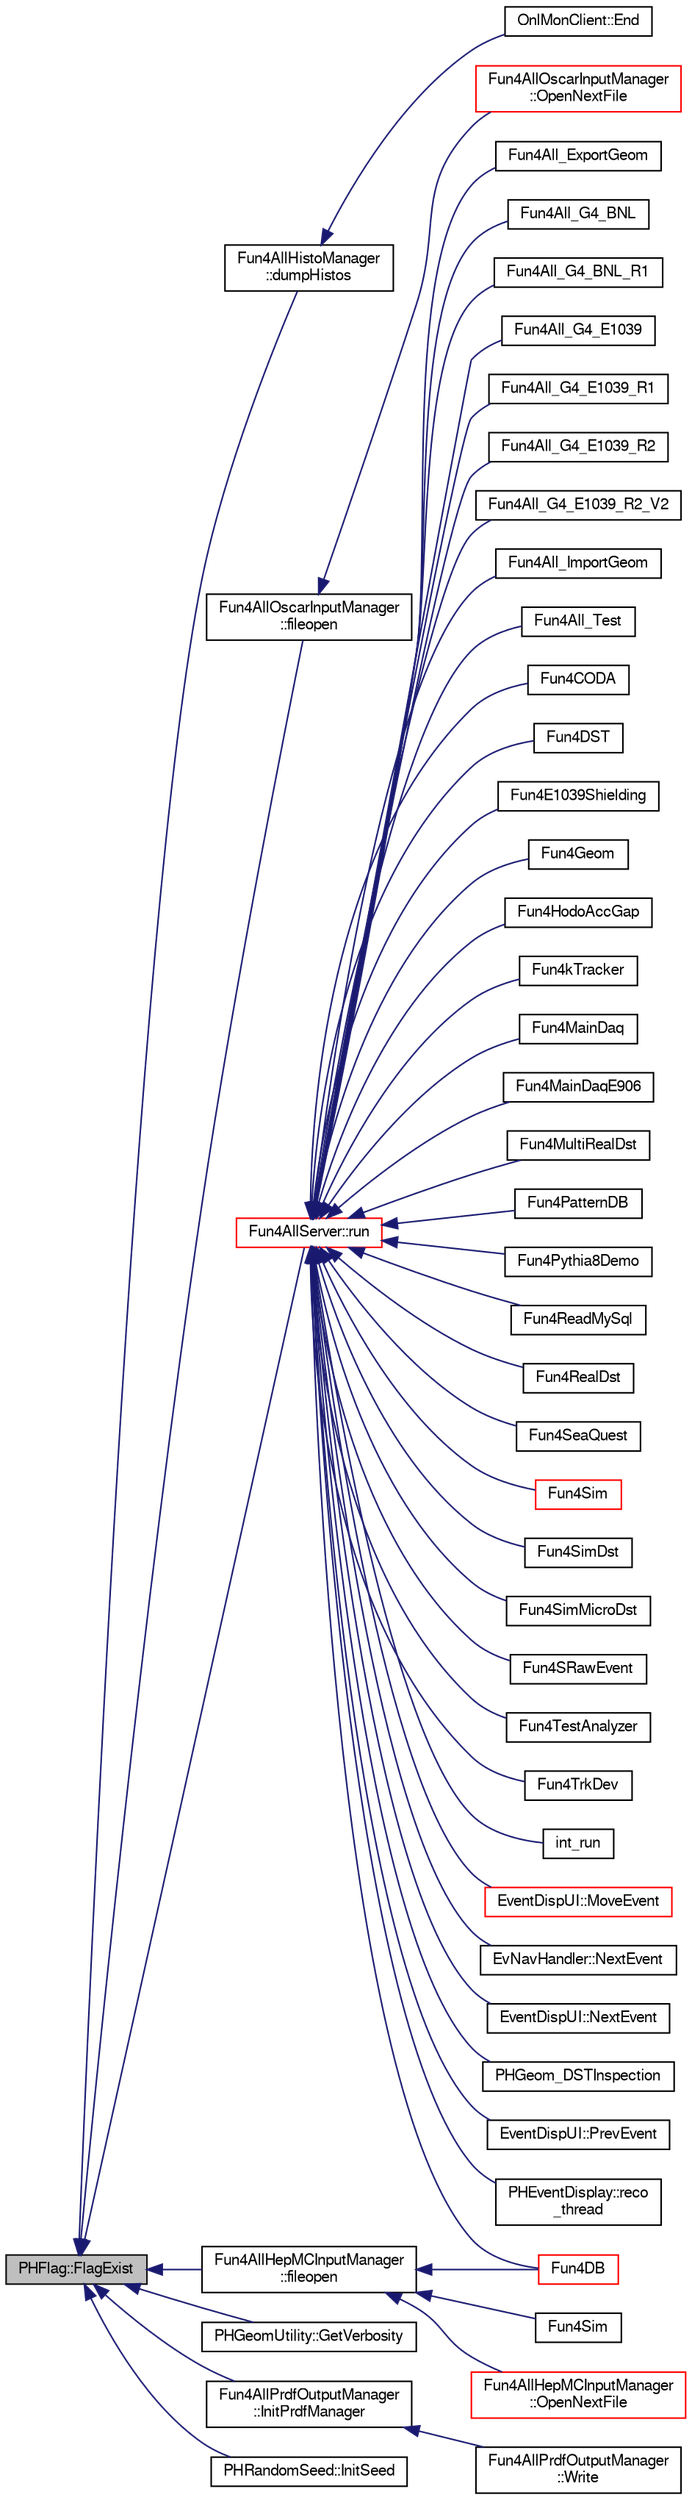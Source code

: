 digraph "PHFlag::FlagExist"
{
  bgcolor="transparent";
  edge [fontname="FreeSans",fontsize="10",labelfontname="FreeSans",labelfontsize="10"];
  node [fontname="FreeSans",fontsize="10",shape=record];
  rankdir="LR";
  Node1 [label="PHFlag::FlagExist",height=0.2,width=0.4,color="black", fillcolor="grey75", style="filled" fontcolor="black"];
  Node1 -> Node2 [dir="back",color="midnightblue",fontsize="10",style="solid",fontname="FreeSans"];
  Node2 [label="Fun4AllHistoManager\l::dumpHistos",height=0.2,width=0.4,color="black",URL="$d3/d96/classFun4AllHistoManager.html#a61c2043c62739de451de3f9287832a08"];
  Node2 -> Node3 [dir="back",color="midnightblue",fontsize="10",style="solid",fontname="FreeSans"];
  Node3 [label="OnlMonClient::End",height=0.2,width=0.4,color="black",URL="$d9/d62/classOnlMonClient.html#a8e707fd7f6a89c8af8d716bdd06eed5d",tooltip="Called at the end of all processing. "];
  Node1 -> Node4 [dir="back",color="midnightblue",fontsize="10",style="solid",fontname="FreeSans"];
  Node4 [label="Fun4AllOscarInputManager\l::fileopen",height=0.2,width=0.4,color="black",URL="$db/d1f/classFun4AllOscarInputManager.html#a6fbe420ea4972e895f4061bb94ab9d77"];
  Node4 -> Node5 [dir="back",color="midnightblue",fontsize="10",style="solid",fontname="FreeSans"];
  Node5 [label="Fun4AllOscarInputManager\l::OpenNextFile",height=0.2,width=0.4,color="red",URL="$db/d1f/classFun4AllOscarInputManager.html#ab9a8e0287bd958f964a5dbd00d8be9f4"];
  Node1 -> Node6 [dir="back",color="midnightblue",fontsize="10",style="solid",fontname="FreeSans"];
  Node6 [label="Fun4AllHepMCInputManager\l::fileopen",height=0.2,width=0.4,color="black",URL="$d6/d6f/classFun4AllHepMCInputManager.html#aaf891596a876957d656c23ea03b39f1a"];
  Node6 -> Node7 [dir="back",color="midnightblue",fontsize="10",style="solid",fontname="FreeSans"];
  Node7 [label="Fun4DB",height=0.2,width=0.4,color="red",URL="$df/dc0/Fun4DB_8C.html#a156048b96f7485e3cc410afbc05fc286"];
  Node6 -> Node8 [dir="back",color="midnightblue",fontsize="10",style="solid",fontname="FreeSans"];
  Node8 [label="Fun4Sim",height=0.2,width=0.4,color="black",URL="$d5/d4a/e1039-analysis_2SimChainDev_2Fun4Sim_8C.html#a05d19d59f1955a51d54ae22957bbcf86"];
  Node6 -> Node9 [dir="back",color="midnightblue",fontsize="10",style="solid",fontname="FreeSans"];
  Node9 [label="Fun4AllHepMCInputManager\l::OpenNextFile",height=0.2,width=0.4,color="red",URL="$d6/d6f/classFun4AllHepMCInputManager.html#a0eee823ea0302273e9e2d3459bcc3508"];
  Node1 -> Node10 [dir="back",color="midnightblue",fontsize="10",style="solid",fontname="FreeSans"];
  Node10 [label="PHGeomUtility::GetVerbosity",height=0.2,width=0.4,color="black",URL="$d2/da1/classPHGeomUtility.html#a84ee9f9eaf686f5c98ddc1af089ae248",tooltip="Verbosity for geometry IO like, TGeoMangers. "];
  Node1 -> Node11 [dir="back",color="midnightblue",fontsize="10",style="solid",fontname="FreeSans"];
  Node11 [label="Fun4AllPrdfOutputManager\l::InitPrdfManager",height=0.2,width=0.4,color="black",URL="$d6/dc8/classFun4AllPrdfOutputManager.html#a34a327859dafb50190588e6393d8ec2b"];
  Node11 -> Node12 [dir="back",color="midnightblue",fontsize="10",style="solid",fontname="FreeSans"];
  Node12 [label="Fun4AllPrdfOutputManager\l::Write",height=0.2,width=0.4,color="black",URL="$d6/dc8/classFun4AllPrdfOutputManager.html#a6aaed7e9b0b32a481661fde72ff44fa2",tooltip="event write method (startNode argument is ignored. prdfNode is always used) "];
  Node1 -> Node13 [dir="back",color="midnightblue",fontsize="10",style="solid",fontname="FreeSans"];
  Node13 [label="PHRandomSeed::InitSeed",height=0.2,width=0.4,color="black",URL="$dd/d1f/classPHRandomSeed.html#a2bde8781fe8b52f6f01d4160139f4f55"];
  Node1 -> Node14 [dir="back",color="midnightblue",fontsize="10",style="solid",fontname="FreeSans"];
  Node14 [label="Fun4AllServer::run",height=0.2,width=0.4,color="red",URL="$da/d29/classFun4AllServer.html#a11bbc8b2f53bc06e0b05ee202dd6372a",tooltip="run n events (0 means up to end of file) "];
  Node14 -> Node15 [dir="back",color="midnightblue",fontsize="10",style="solid",fontname="FreeSans"];
  Node15 [label="Fun4All_ExportGeom",height=0.2,width=0.4,color="black",URL="$df/d51/Fun4All__ExportGeom_8C.html#a582925c51bad38d562cf19e71211adfd",tooltip="get geometry from DST file and output TGeoManager ROOT files or other formats of geometry files ..."];
  Node14 -> Node16 [dir="back",color="midnightblue",fontsize="10",style="solid",fontname="FreeSans"];
  Node16 [label="Fun4All_G4_BNL",height=0.2,width=0.4,color="black",URL="$d9/de0/Fun4All__G4__BNL_8C.html#a62a558c2bb73d1be82a65b16f52ce2e0"];
  Node14 -> Node17 [dir="back",color="midnightblue",fontsize="10",style="solid",fontname="FreeSans"];
  Node17 [label="Fun4All_G4_BNL_R1",height=0.2,width=0.4,color="black",URL="$de/dad/Fun4All__G4__BNL__R1_8C.html#a361be596f3554cfa3d0fc26346c50c31"];
  Node14 -> Node18 [dir="back",color="midnightblue",fontsize="10",style="solid",fontname="FreeSans"];
  Node18 [label="Fun4All_G4_E1039",height=0.2,width=0.4,color="black",URL="$d1/d24/Fun4All__G4__E1039_8C.html#ad81863c21df83a735c57713bc9ec59b1"];
  Node14 -> Node19 [dir="back",color="midnightblue",fontsize="10",style="solid",fontname="FreeSans"];
  Node19 [label="Fun4All_G4_E1039_R1",height=0.2,width=0.4,color="black",URL="$de/d10/Fun4All__G4__E1039__R1_8C.html#aa484b834b55e3114dfd4cd82dcd11831"];
  Node14 -> Node20 [dir="back",color="midnightblue",fontsize="10",style="solid",fontname="FreeSans"];
  Node20 [label="Fun4All_G4_E1039_R2",height=0.2,width=0.4,color="black",URL="$df/d98/Fun4All__G4__E1039__R2_8C.html#a0cc5938b98723b2d5216049aad7edb01"];
  Node14 -> Node21 [dir="back",color="midnightblue",fontsize="10",style="solid",fontname="FreeSans"];
  Node21 [label="Fun4All_G4_E1039_R2_V2",height=0.2,width=0.4,color="black",URL="$d1/d91/Fun4All__G4__E1039__R2__V2_8C.html#a89f8b08cddafb17f4ba14e509a0ca1db"];
  Node14 -> Node22 [dir="back",color="midnightblue",fontsize="10",style="solid",fontname="FreeSans"];
  Node22 [label="Fun4All_ImportGeom",height=0.2,width=0.4,color="black",URL="$d9/d0f/Fun4All__ImportGeom_8C.html#a3388968a8dae60e9eb62b1126f747b6a",tooltip="Read in a Geometry file, and output DST and ROOT TGeo files. "];
  Node14 -> Node23 [dir="back",color="midnightblue",fontsize="10",style="solid",fontname="FreeSans"];
  Node23 [label="Fun4All_Test",height=0.2,width=0.4,color="black",URL="$d5/db4/Fun4All__Test_8C.html#ae69a57ea66fbed58544200f95796a66f"];
  Node14 -> Node24 [dir="back",color="midnightblue",fontsize="10",style="solid",fontname="FreeSans"];
  Node24 [label="Fun4CODA",height=0.2,width=0.4,color="black",URL="$db/dbe/Fun4CODA_8C.html#a1bbee777074605aa2a59ddf9b2b52742"];
  Node14 -> Node7 [dir="back",color="midnightblue",fontsize="10",style="solid",fontname="FreeSans"];
  Node14 -> Node25 [dir="back",color="midnightblue",fontsize="10",style="solid",fontname="FreeSans"];
  Node25 [label="Fun4DST",height=0.2,width=0.4,color="black",URL="$de/daf/Fun4DST_8C.html#a6a43c5ad028285b022976fa872e60cbc"];
  Node14 -> Node26 [dir="back",color="midnightblue",fontsize="10",style="solid",fontname="FreeSans"];
  Node26 [label="Fun4E1039Shielding",height=0.2,width=0.4,color="black",URL="$d2/d24/Fun4E1039Shielding_8C.html#a42592782dd55d6e219305ff678a00dc2"];
  Node14 -> Node27 [dir="back",color="midnightblue",fontsize="10",style="solid",fontname="FreeSans"];
  Node27 [label="Fun4Geom",height=0.2,width=0.4,color="black",URL="$db/d7c/Fun4DumpGeom_8C.html#ac8b66de3cf15072c6969f76f6b8f7f4c"];
  Node14 -> Node28 [dir="back",color="midnightblue",fontsize="10",style="solid",fontname="FreeSans"];
  Node28 [label="Fun4HodoAccGap",height=0.2,width=0.4,color="black",URL="$d6/d6a/Fun4HodoAccGap_8C.html#a7aaa0687f144d5e7b417d7e9ac5f36da"];
  Node14 -> Node29 [dir="back",color="midnightblue",fontsize="10",style="solid",fontname="FreeSans"];
  Node29 [label="Fun4kTracker",height=0.2,width=0.4,color="black",URL="$dd/d7d/Fun4kTracker_8C.html#abe7052288e4678d0346333383ad821ff"];
  Node14 -> Node30 [dir="back",color="midnightblue",fontsize="10",style="solid",fontname="FreeSans"];
  Node30 [label="Fun4MainDaq",height=0.2,width=0.4,color="black",URL="$df/d6a/e1039-core_2online_2macros_2Fun4MainDaq_8C.html#ab9151bcfc5d35e7a25c9cf86fddd2bd2",tooltip="Fun4MainDaq.C: Fun4all macro to decode the MainDAQ data. "];
  Node14 -> Node31 [dir="back",color="midnightblue",fontsize="10",style="solid",fontname="FreeSans"];
  Node31 [label="Fun4MainDaqE906",height=0.2,width=0.4,color="black",URL="$d1/d6b/Fun4MainDaqE906_8C.html#a3617355b5c033a5635408b1cd8c29c35",tooltip="Fun4MainDaq.C: Fun4all macro to decode the MainDAQ data. "];
  Node14 -> Node32 [dir="back",color="midnightblue",fontsize="10",style="solid",fontname="FreeSans"];
  Node32 [label="Fun4MultiRealDst",height=0.2,width=0.4,color="black",URL="$da/daa/Fun4RealDst_8C.html#aa80eadb6952b5d52a756d7cf52d05770",tooltip="Function to analyze multiple DST files. "];
  Node14 -> Node33 [dir="back",color="midnightblue",fontsize="10",style="solid",fontname="FreeSans"];
  Node33 [label="Fun4PatternDB",height=0.2,width=0.4,color="black",URL="$d7/d66/Fun4PatternDB_8C.html#a9e68afec0dfdd12961d550386529d5eb"];
  Node14 -> Node34 [dir="back",color="midnightblue",fontsize="10",style="solid",fontname="FreeSans"];
  Node34 [label="Fun4Pythia8Demo",height=0.2,width=0.4,color="black",URL="$de/d66/Fun4Pythia8Demo_8C.html#a6a06be36766511c5ad76013c9cbfe5b5"];
  Node14 -> Node35 [dir="back",color="midnightblue",fontsize="10",style="solid",fontname="FreeSans"];
  Node35 [label="Fun4ReadMySql",height=0.2,width=0.4,color="black",URL="$d9/d8c/Fun4ReadMySql_8C.html#a82110168fa15d41b073c27eeadfc0ff3"];
  Node14 -> Node36 [dir="back",color="midnightblue",fontsize="10",style="solid",fontname="FreeSans"];
  Node36 [label="Fun4RealDst",height=0.2,width=0.4,color="black",URL="$da/daa/Fun4RealDst_8C.html#af2bc551d71266cd8c5a6daeea6a861d8",tooltip="Fun4MainDaq.C: Fun4all macro to decode the MainDAQ data. "];
  Node14 -> Node37 [dir="back",color="midnightblue",fontsize="10",style="solid",fontname="FreeSans"];
  Node37 [label="Fun4SeaQuest",height=0.2,width=0.4,color="black",URL="$d6/d4c/Fun4SeaQuest_8C.html#a81bffd149f5c71602cb40eb0f45019c3"];
  Node14 -> Node38 [dir="back",color="midnightblue",fontsize="10",style="solid",fontname="FreeSans"];
  Node38 [label="Fun4Sim",height=0.2,width=0.4,color="red",URL="$d7/d65/e1039-core_2macros_2Fun4Sim_8C.html#a5e9276116ae0064f58b288a1e0e4e3db"];
  Node14 -> Node39 [dir="back",color="midnightblue",fontsize="10",style="solid",fontname="FreeSans"];
  Node39 [label="Fun4SimDst",height=0.2,width=0.4,color="black",URL="$db/dba/Fun4SimDst_8C.html#abf0708efff889232b6c0a7359cfb70ae",tooltip="Fun4SimDst.C: Fun4all macro to analyze the E1039 simulated DST files. "];
  Node14 -> Node40 [dir="back",color="midnightblue",fontsize="10",style="solid",fontname="FreeSans"];
  Node40 [label="Fun4SimMicroDst",height=0.2,width=0.4,color="black",URL="$d6/dac/Fun4SimMicroDst_8C.html#ab980c780491ded824d61247fc1fa6127",tooltip="Fun4SimMicroDst.C: Fun4all macro to analyze you uDST. "];
  Node14 -> Node41 [dir="back",color="midnightblue",fontsize="10",style="solid",fontname="FreeSans"];
  Node41 [label="Fun4SRawEvent",height=0.2,width=0.4,color="black",URL="$d8/de7/Fun4SRawEvent_8C.html#aaa9bb2e956ce860a8cb6e7845bcc4ed5"];
  Node14 -> Node42 [dir="back",color="midnightblue",fontsize="10",style="solid",fontname="FreeSans"];
  Node42 [label="Fun4TestAnalyzer",height=0.2,width=0.4,color="black",URL="$de/d48/Fun4TestAnalyzer_8C.html#af993f3ce438e5ebcb52b97e41124a3db"];
  Node14 -> Node43 [dir="back",color="midnightblue",fontsize="10",style="solid",fontname="FreeSans"];
  Node43 [label="Fun4TrkDev",height=0.2,width=0.4,color="black",URL="$d2/d3a/Fun4TrkDev_8C.html#abd98cf50196a6ad7cb2289d1f0442b73"];
  Node14 -> Node44 [dir="back",color="midnightblue",fontsize="10",style="solid",fontname="FreeSans"];
  Node44 [label="int_run",height=0.2,width=0.4,color="black",URL="$d1/da2/E1039Shielding_2int__run_8C.html#a088590a1a5b93b904ba076de8ca1ef82"];
  Node14 -> Node45 [dir="back",color="midnightblue",fontsize="10",style="solid",fontname="FreeSans"];
  Node45 [label="EventDispUI::MoveEvent",height=0.2,width=0.4,color="red",URL="$d8/d6d/classEventDispUI.html#a56a1055e13ce1e361c85c1820e44a9b3"];
  Node14 -> Node46 [dir="back",color="midnightblue",fontsize="10",style="solid",fontname="FreeSans"];
  Node46 [label="EvNavHandler::NextEvent",height=0.2,width=0.4,color="black",URL="$d2/d99/classEvNavHandler.html#ad5d302e05a2917dbcf1d4b66453b7187"];
  Node14 -> Node47 [dir="back",color="midnightblue",fontsize="10",style="solid",fontname="FreeSans"];
  Node47 [label="EventDispUI::NextEvent",height=0.2,width=0.4,color="black",URL="$d8/d6d/classEventDispUI.html#a93421e77c003c06c1aff15cd2adb1c9a"];
  Node14 -> Node48 [dir="back",color="midnightblue",fontsize="10",style="solid",fontname="FreeSans"];
  Node48 [label="PHGeom_DSTInspection",height=0.2,width=0.4,color="black",URL="$d6/deb/PHGeom__DSTInspection_8C.html#a8a06a40e2950cd31dda512c040049cd0"];
  Node14 -> Node49 [dir="back",color="midnightblue",fontsize="10",style="solid",fontname="FreeSans"];
  Node49 [label="EventDispUI::PrevEvent",height=0.2,width=0.4,color="black",URL="$d8/d6d/classEventDispUI.html#ae9dafaeb3aef27cf0a38037faf17562d"];
  Node14 -> Node50 [dir="back",color="midnightblue",fontsize="10",style="solid",fontname="FreeSans"];
  Node50 [label="PHEventDisplay::reco\l_thread",height=0.2,width=0.4,color="black",URL="$d1/dce/classPHEventDisplay.html#adbfbc3b91e5fae081419271b60e74452"];
}
